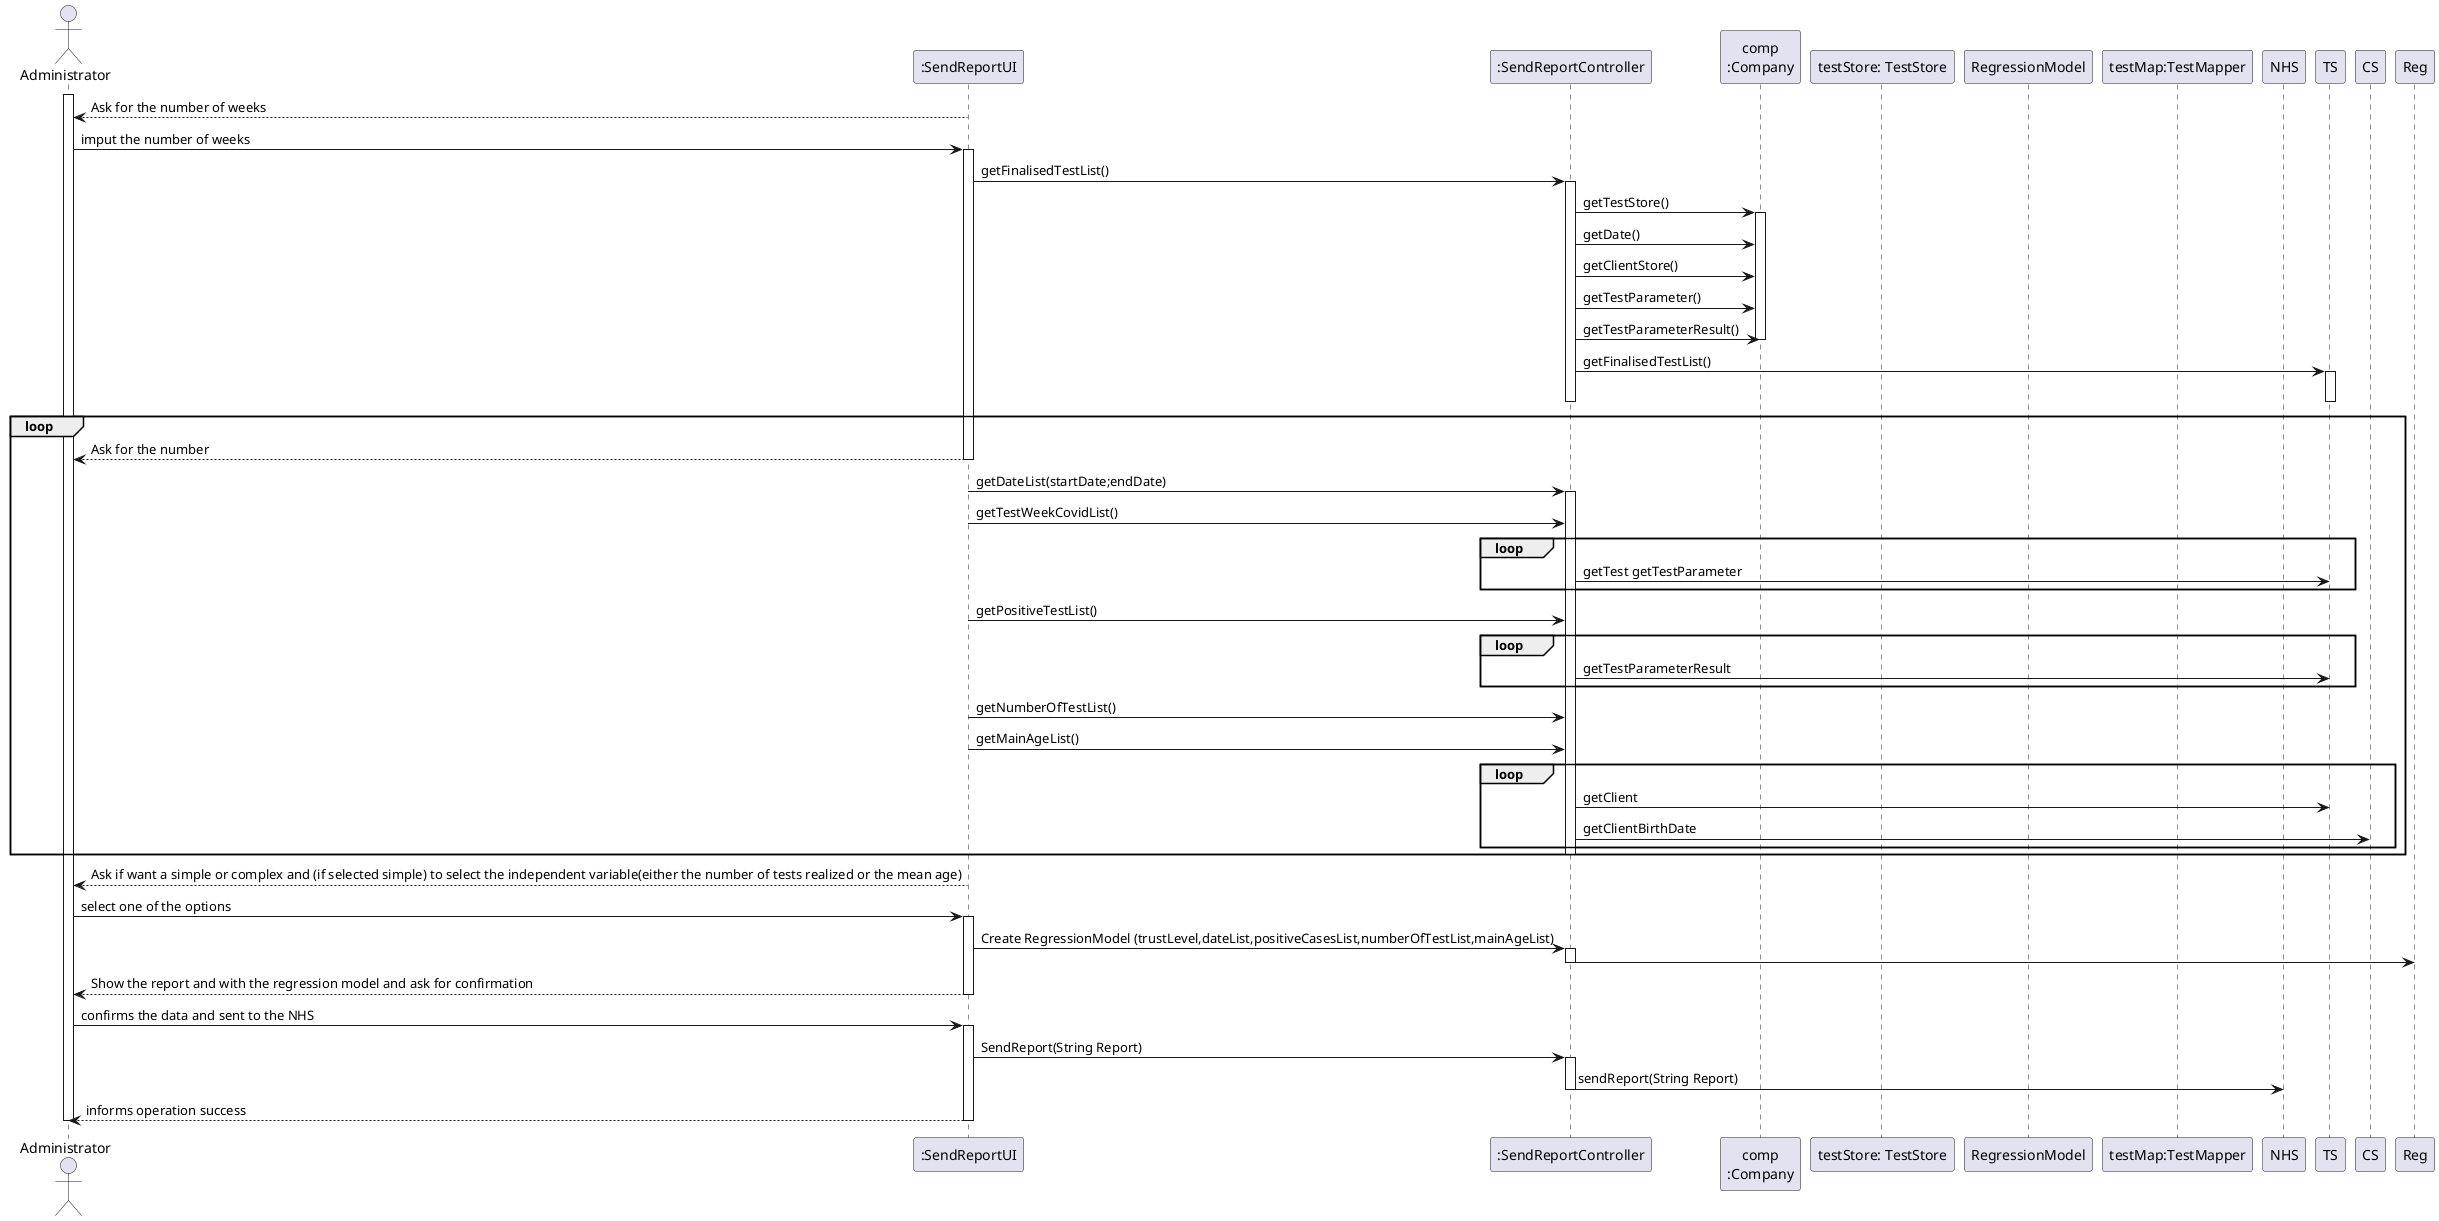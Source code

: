 @startuml
'https://plantuml.com/sequence-diagram


actor "Administrator" as Ad
participant ":SendReportUI" as UI
participant ":SendReportController" as CTRL
participant "comp\n:Company" as COMP




participant "testStore: TestStore" as TSTORE

participant "RegressionModel" as SAMPLE
participant "testMap:TestMapper" as TMAPPER
participant "NHS" as  N

activate Ad
"UI"--> Ad : Ask for the number of weeks
deactivate "UI"
Ad -> "UI" : imput the number of weeks
activate "UI"
    "UI"->"CTRL" : getFinalisedTestList()

    activate CTRL
        CTRL -> COMP : getTestStore()
        activate COMP
        CTRL -> COMP : getDate()
        CTRL -> COMP : getClientStore()
        CTRL -> COMP : getTestParameter()
        CTRL -> COMP : getTestParameterResult()
        deactivate COMP
        CTRL -> TS :getFinalisedTestList()

        activate TS
        deactivate TS
    deactivate CTRL
    loop
    "UI"--> Ad : Ask for the number
deactivate UI
    "UI"->"CTRL" : getDateList(startDate;endDate)
    activate CTRL
        UI-> CTRL: getTestWeekCovidList()
        loop
            CTRL -> TS : getTest getTestParameter
        end loop
        UI-> CTRL: getPositiveTestList()
        loop
            CTRL -> TS : getTestParameterResult
        end loop
        UI-> CTRL: getNumberOfTestList()
        UI -> CTRL: getMainAgeList()
        loop
            CTRL -> TS : getClient
            CTRL -> CS :getClientBirthDate
        end loop
    deactivate CTRL
    end loop
"UI" --> Ad : Ask if want a simple or complex and (if selected simple) to select the independent variable(either the number of tests realized or the mean age)
deactivate "UI"
Ad -> "UI" : select one of the options
activate "UI"
    UI-> CTRL : Create RegressionModel (trustLevel,dateList,positiveCasesList,numberOfTestList,mainAgeList)
    activate CTRL
     CTRL->Reg
    deactivate CTRL
"UI" --> Ad : Show the report and with the regression model and ask for confirmation
deactivate "UI"
Ad -> "UI" :  confirms the data and sent to the NHS
activate "UI"
UI-> CTRL : SendReport(String Report)
    activate CTRL
     CTRL->N : sendReport(String Report)
    deactivate CTRL
"UI" --> Ad : informs operation success
deactivate "UI"
deactivate Ad

@enduml